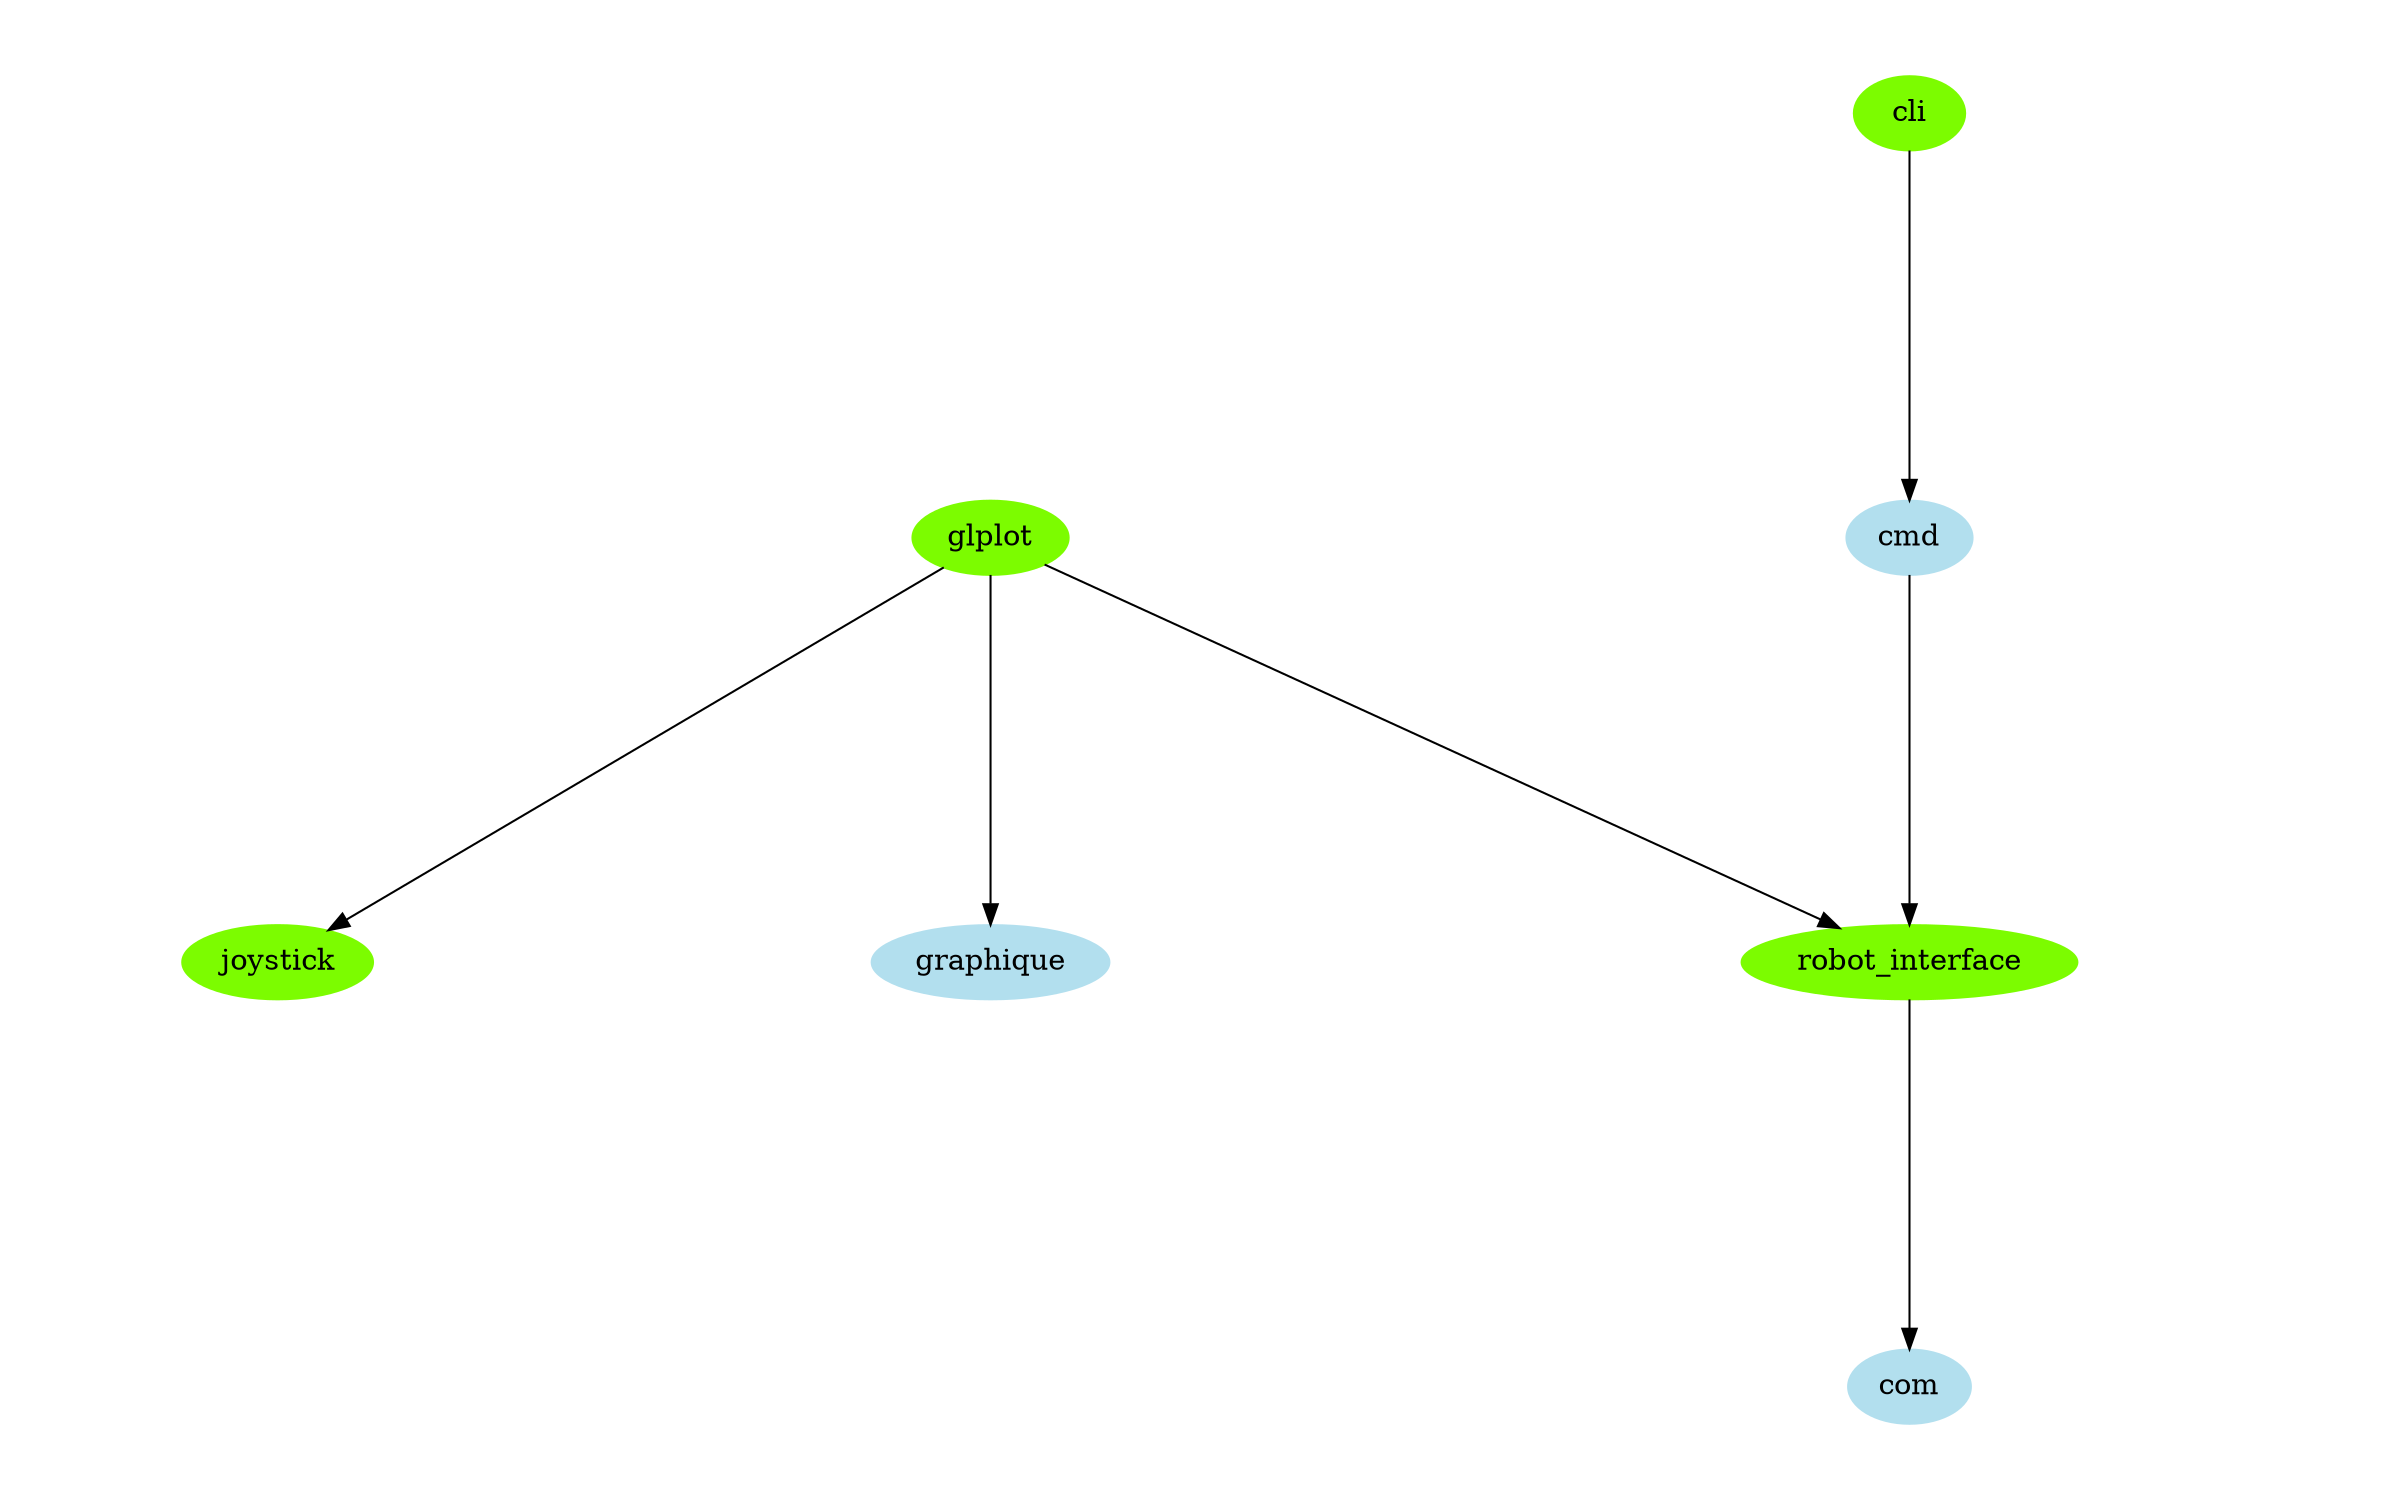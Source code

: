 digraph robot
{
	ratio=fill;
	size="16,10";
	center=true;
	maxiter=100;

	// modules - taches
	node [color=lawngreen, style=filled ]
	joystick
	robot_interface
	glplot
	cli

	// modules - fonctions
	node [color=lightblue2, style=filled ]
	com
	graphique
	cmd

	// liens
	robot_interface -> com
	glplot -> graphique
	glplot -> robot_interface
	glplot -> joystick
	cli -> cmd
	cmd -> robot_interface
}
